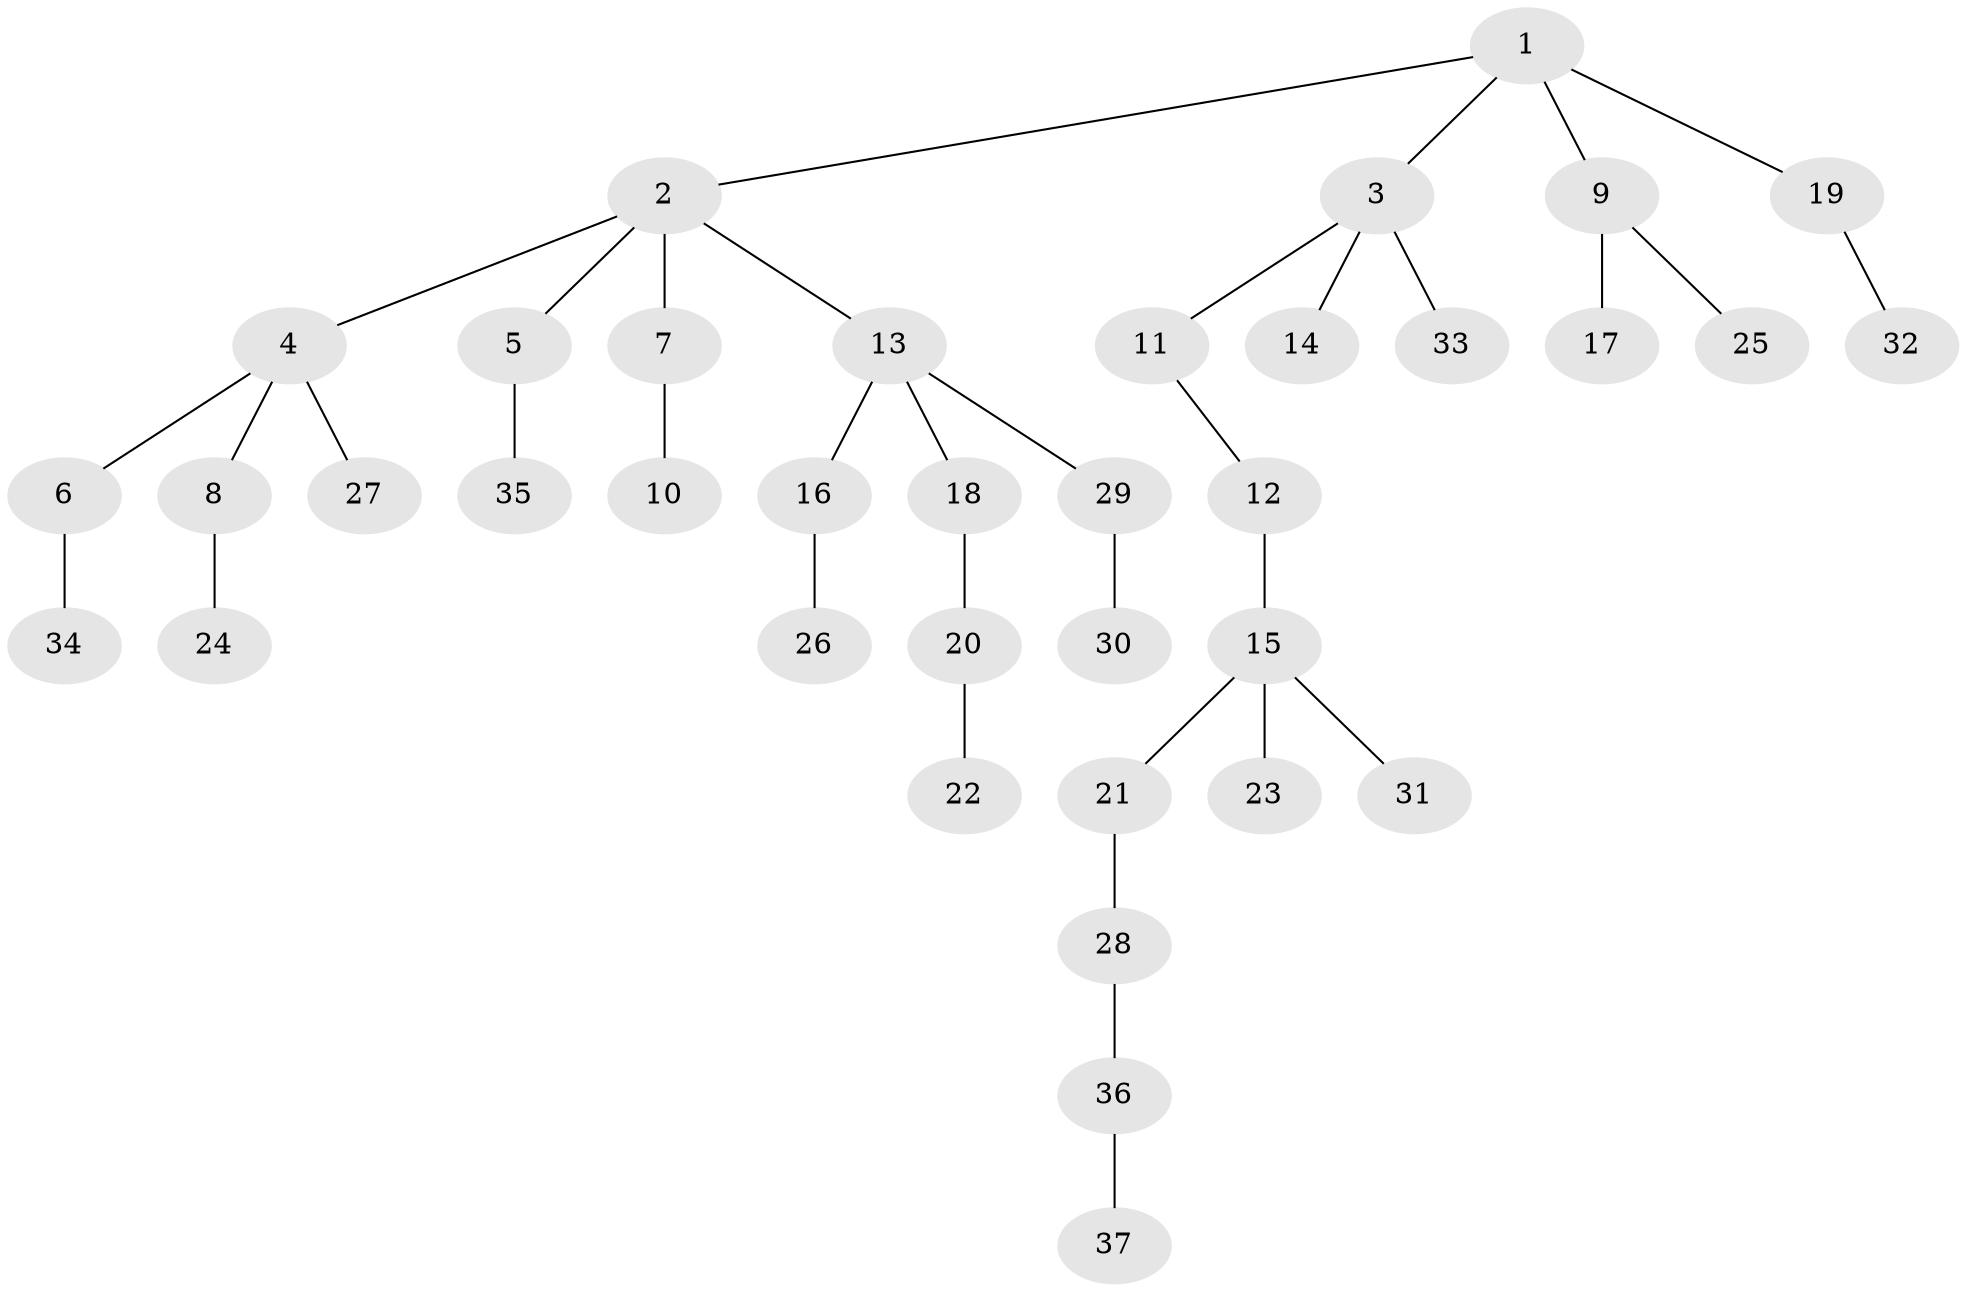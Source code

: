 // original degree distribution, {5: 0.07042253521126761, 6: 0.014084507042253521, 4: 0.056338028169014086, 1: 0.5492957746478874, 3: 0.14084507042253522, 2: 0.16901408450704225}
// Generated by graph-tools (version 1.1) at 2025/52/03/04/25 22:52:05]
// undirected, 37 vertices, 36 edges
graph export_dot {
  node [color=gray90,style=filled];
  1;
  2;
  3;
  4;
  5;
  6;
  7;
  8;
  9;
  10;
  11;
  12;
  13;
  14;
  15;
  16;
  17;
  18;
  19;
  20;
  21;
  22;
  23;
  24;
  25;
  26;
  27;
  28;
  29;
  30;
  31;
  32;
  33;
  34;
  35;
  36;
  37;
  1 -- 2 [weight=1.0];
  1 -- 3 [weight=1.0];
  1 -- 9 [weight=1.0];
  1 -- 19 [weight=1.0];
  2 -- 4 [weight=1.0];
  2 -- 5 [weight=1.0];
  2 -- 7 [weight=1.0];
  2 -- 13 [weight=1.0];
  3 -- 11 [weight=1.0];
  3 -- 14 [weight=1.0];
  3 -- 33 [weight=1.0];
  4 -- 6 [weight=1.0];
  4 -- 8 [weight=1.0];
  4 -- 27 [weight=1.0];
  5 -- 35 [weight=1.0];
  6 -- 34 [weight=1.0];
  7 -- 10 [weight=2.0];
  8 -- 24 [weight=1.0];
  9 -- 17 [weight=2.0];
  9 -- 25 [weight=1.0];
  11 -- 12 [weight=1.0];
  12 -- 15 [weight=1.0];
  13 -- 16 [weight=1.0];
  13 -- 18 [weight=1.0];
  13 -- 29 [weight=1.0];
  15 -- 21 [weight=1.0];
  15 -- 23 [weight=1.0];
  15 -- 31 [weight=1.0];
  16 -- 26 [weight=3.0];
  18 -- 20 [weight=1.0];
  19 -- 32 [weight=1.0];
  20 -- 22 [weight=2.0];
  21 -- 28 [weight=3.0];
  28 -- 36 [weight=1.0];
  29 -- 30 [weight=1.0];
  36 -- 37 [weight=1.0];
}

